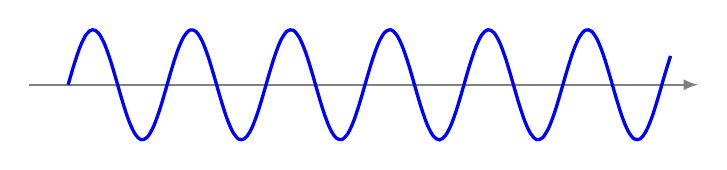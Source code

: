 \begin{tikzpicture}[scale=1]

  \draw[->,>=latex,thick,gray] (-0.5,0) -- (8,0);

 \draw[very thick, color=blue,domain=0:7.65, smooth,samples=100] plot (\x,{0.7*sin(5*\x r)});


\end{tikzpicture}
